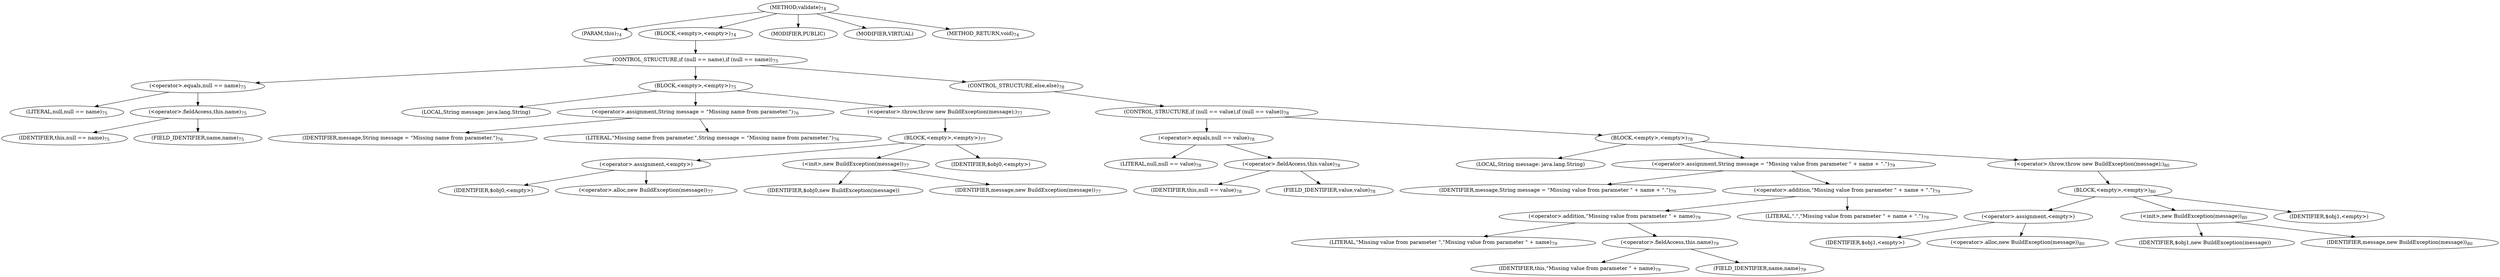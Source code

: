 digraph "validate" {  
"69" [label = <(METHOD,validate)<SUB>74</SUB>> ]
"70" [label = <(PARAM,this)<SUB>74</SUB>> ]
"71" [label = <(BLOCK,&lt;empty&gt;,&lt;empty&gt;)<SUB>74</SUB>> ]
"72" [label = <(CONTROL_STRUCTURE,if (null == name),if (null == name))<SUB>75</SUB>> ]
"73" [label = <(&lt;operator&gt;.equals,null == name)<SUB>75</SUB>> ]
"74" [label = <(LITERAL,null,null == name)<SUB>75</SUB>> ]
"75" [label = <(&lt;operator&gt;.fieldAccess,this.name)<SUB>75</SUB>> ]
"76" [label = <(IDENTIFIER,this,null == name)<SUB>75</SUB>> ]
"77" [label = <(FIELD_IDENTIFIER,name,name)<SUB>75</SUB>> ]
"78" [label = <(BLOCK,&lt;empty&gt;,&lt;empty&gt;)<SUB>75</SUB>> ]
"79" [label = <(LOCAL,String message: java.lang.String)> ]
"80" [label = <(&lt;operator&gt;.assignment,String message = &quot;Missing name from parameter.&quot;)<SUB>76</SUB>> ]
"81" [label = <(IDENTIFIER,message,String message = &quot;Missing name from parameter.&quot;)<SUB>76</SUB>> ]
"82" [label = <(LITERAL,&quot;Missing name from parameter.&quot;,String message = &quot;Missing name from parameter.&quot;)<SUB>76</SUB>> ]
"83" [label = <(&lt;operator&gt;.throw,throw new BuildException(message);)<SUB>77</SUB>> ]
"84" [label = <(BLOCK,&lt;empty&gt;,&lt;empty&gt;)<SUB>77</SUB>> ]
"85" [label = <(&lt;operator&gt;.assignment,&lt;empty&gt;)> ]
"86" [label = <(IDENTIFIER,$obj0,&lt;empty&gt;)> ]
"87" [label = <(&lt;operator&gt;.alloc,new BuildException(message))<SUB>77</SUB>> ]
"88" [label = <(&lt;init&gt;,new BuildException(message))<SUB>77</SUB>> ]
"89" [label = <(IDENTIFIER,$obj0,new BuildException(message))> ]
"90" [label = <(IDENTIFIER,message,new BuildException(message))<SUB>77</SUB>> ]
"91" [label = <(IDENTIFIER,$obj0,&lt;empty&gt;)> ]
"92" [label = <(CONTROL_STRUCTURE,else,else)<SUB>78</SUB>> ]
"93" [label = <(CONTROL_STRUCTURE,if (null == value),if (null == value))<SUB>78</SUB>> ]
"94" [label = <(&lt;operator&gt;.equals,null == value)<SUB>78</SUB>> ]
"95" [label = <(LITERAL,null,null == value)<SUB>78</SUB>> ]
"96" [label = <(&lt;operator&gt;.fieldAccess,this.value)<SUB>78</SUB>> ]
"97" [label = <(IDENTIFIER,this,null == value)<SUB>78</SUB>> ]
"98" [label = <(FIELD_IDENTIFIER,value,value)<SUB>78</SUB>> ]
"99" [label = <(BLOCK,&lt;empty&gt;,&lt;empty&gt;)<SUB>78</SUB>> ]
"100" [label = <(LOCAL,String message: java.lang.String)> ]
"101" [label = <(&lt;operator&gt;.assignment,String message = &quot;Missing value from parameter &quot; + name + &quot;.&quot;)<SUB>79</SUB>> ]
"102" [label = <(IDENTIFIER,message,String message = &quot;Missing value from parameter &quot; + name + &quot;.&quot;)<SUB>79</SUB>> ]
"103" [label = <(&lt;operator&gt;.addition,&quot;Missing value from parameter &quot; + name + &quot;.&quot;)<SUB>79</SUB>> ]
"104" [label = <(&lt;operator&gt;.addition,&quot;Missing value from parameter &quot; + name)<SUB>79</SUB>> ]
"105" [label = <(LITERAL,&quot;Missing value from parameter &quot;,&quot;Missing value from parameter &quot; + name)<SUB>79</SUB>> ]
"106" [label = <(&lt;operator&gt;.fieldAccess,this.name)<SUB>79</SUB>> ]
"107" [label = <(IDENTIFIER,this,&quot;Missing value from parameter &quot; + name)<SUB>79</SUB>> ]
"108" [label = <(FIELD_IDENTIFIER,name,name)<SUB>79</SUB>> ]
"109" [label = <(LITERAL,&quot;.&quot;,&quot;Missing value from parameter &quot; + name + &quot;.&quot;)<SUB>79</SUB>> ]
"110" [label = <(&lt;operator&gt;.throw,throw new BuildException(message);)<SUB>80</SUB>> ]
"111" [label = <(BLOCK,&lt;empty&gt;,&lt;empty&gt;)<SUB>80</SUB>> ]
"112" [label = <(&lt;operator&gt;.assignment,&lt;empty&gt;)> ]
"113" [label = <(IDENTIFIER,$obj1,&lt;empty&gt;)> ]
"114" [label = <(&lt;operator&gt;.alloc,new BuildException(message))<SUB>80</SUB>> ]
"115" [label = <(&lt;init&gt;,new BuildException(message))<SUB>80</SUB>> ]
"116" [label = <(IDENTIFIER,$obj1,new BuildException(message))> ]
"117" [label = <(IDENTIFIER,message,new BuildException(message))<SUB>80</SUB>> ]
"118" [label = <(IDENTIFIER,$obj1,&lt;empty&gt;)> ]
"119" [label = <(MODIFIER,PUBLIC)> ]
"120" [label = <(MODIFIER,VIRTUAL)> ]
"121" [label = <(METHOD_RETURN,void)<SUB>74</SUB>> ]
  "69" -> "70" 
  "69" -> "71" 
  "69" -> "119" 
  "69" -> "120" 
  "69" -> "121" 
  "71" -> "72" 
  "72" -> "73" 
  "72" -> "78" 
  "72" -> "92" 
  "73" -> "74" 
  "73" -> "75" 
  "75" -> "76" 
  "75" -> "77" 
  "78" -> "79" 
  "78" -> "80" 
  "78" -> "83" 
  "80" -> "81" 
  "80" -> "82" 
  "83" -> "84" 
  "84" -> "85" 
  "84" -> "88" 
  "84" -> "91" 
  "85" -> "86" 
  "85" -> "87" 
  "88" -> "89" 
  "88" -> "90" 
  "92" -> "93" 
  "93" -> "94" 
  "93" -> "99" 
  "94" -> "95" 
  "94" -> "96" 
  "96" -> "97" 
  "96" -> "98" 
  "99" -> "100" 
  "99" -> "101" 
  "99" -> "110" 
  "101" -> "102" 
  "101" -> "103" 
  "103" -> "104" 
  "103" -> "109" 
  "104" -> "105" 
  "104" -> "106" 
  "106" -> "107" 
  "106" -> "108" 
  "110" -> "111" 
  "111" -> "112" 
  "111" -> "115" 
  "111" -> "118" 
  "112" -> "113" 
  "112" -> "114" 
  "115" -> "116" 
  "115" -> "117" 
}
